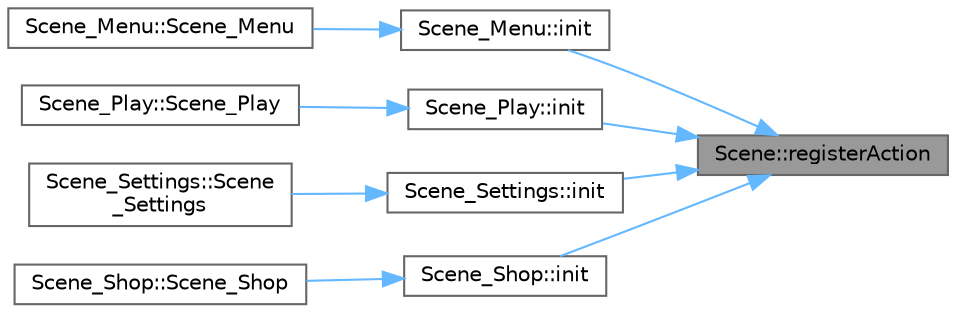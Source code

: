digraph "Scene::registerAction"
{
 // LATEX_PDF_SIZE
  bgcolor="transparent";
  edge [fontname=Helvetica,fontsize=10,labelfontname=Helvetica,labelfontsize=10];
  node [fontname=Helvetica,fontsize=10,shape=box,height=0.2,width=0.4];
  rankdir="RL";
  Node1 [id="Node000001",label="Scene::registerAction",height=0.2,width=0.4,color="gray40", fillcolor="grey60", style="filled", fontcolor="black",tooltip=" "];
  Node1 -> Node2 [id="edge9_Node000001_Node000002",dir="back",color="steelblue1",style="solid",tooltip=" "];
  Node2 [id="Node000002",label="Scene_Menu::init",height=0.2,width=0.4,color="grey40", fillcolor="white", style="filled",URL="$class_scene___menu.html#ac333bd8b02726ee6db5706219e70073e",tooltip=" "];
  Node2 -> Node3 [id="edge10_Node000002_Node000003",dir="back",color="steelblue1",style="solid",tooltip=" "];
  Node3 [id="Node000003",label="Scene_Menu::Scene_Menu",height=0.2,width=0.4,color="grey40", fillcolor="white", style="filled",URL="$class_scene___menu.html#a0d71fab24a893ff0b270271180186b65",tooltip=" "];
  Node1 -> Node4 [id="edge11_Node000001_Node000004",dir="back",color="steelblue1",style="solid",tooltip=" "];
  Node4 [id="Node000004",label="Scene_Play::init",height=0.2,width=0.4,color="grey40", fillcolor="white", style="filled",URL="$class_scene___play.html#a21c4cf4a84b6644e7c82f077c3ed793b",tooltip=" "];
  Node4 -> Node5 [id="edge12_Node000004_Node000005",dir="back",color="steelblue1",style="solid",tooltip=" "];
  Node5 [id="Node000005",label="Scene_Play::Scene_Play",height=0.2,width=0.4,color="grey40", fillcolor="white", style="filled",URL="$class_scene___play.html#a33169f4694573d31d2b44d192dbd0e5c",tooltip=" "];
  Node1 -> Node6 [id="edge13_Node000001_Node000006",dir="back",color="steelblue1",style="solid",tooltip=" "];
  Node6 [id="Node000006",label="Scene_Settings::init",height=0.2,width=0.4,color="grey40", fillcolor="white", style="filled",URL="$class_scene___settings.html#a76b13e5709a76c73b7768859555f83bc",tooltip=" "];
  Node6 -> Node7 [id="edge14_Node000006_Node000007",dir="back",color="steelblue1",style="solid",tooltip=" "];
  Node7 [id="Node000007",label="Scene_Settings::Scene\l_Settings",height=0.2,width=0.4,color="grey40", fillcolor="white", style="filled",URL="$class_scene___settings.html#aed9876c261637e7aa4f25c1c39261033",tooltip=" "];
  Node1 -> Node8 [id="edge15_Node000001_Node000008",dir="back",color="steelblue1",style="solid",tooltip=" "];
  Node8 [id="Node000008",label="Scene_Shop::init",height=0.2,width=0.4,color="grey40", fillcolor="white", style="filled",URL="$class_scene___shop.html#a24a760af748578f3edda5b83a766ff9a",tooltip=" "];
  Node8 -> Node9 [id="edge16_Node000008_Node000009",dir="back",color="steelblue1",style="solid",tooltip=" "];
  Node9 [id="Node000009",label="Scene_Shop::Scene_Shop",height=0.2,width=0.4,color="grey40", fillcolor="white", style="filled",URL="$class_scene___shop.html#a41611157caf81bc8f9a4b05df4742449",tooltip=" "];
}
